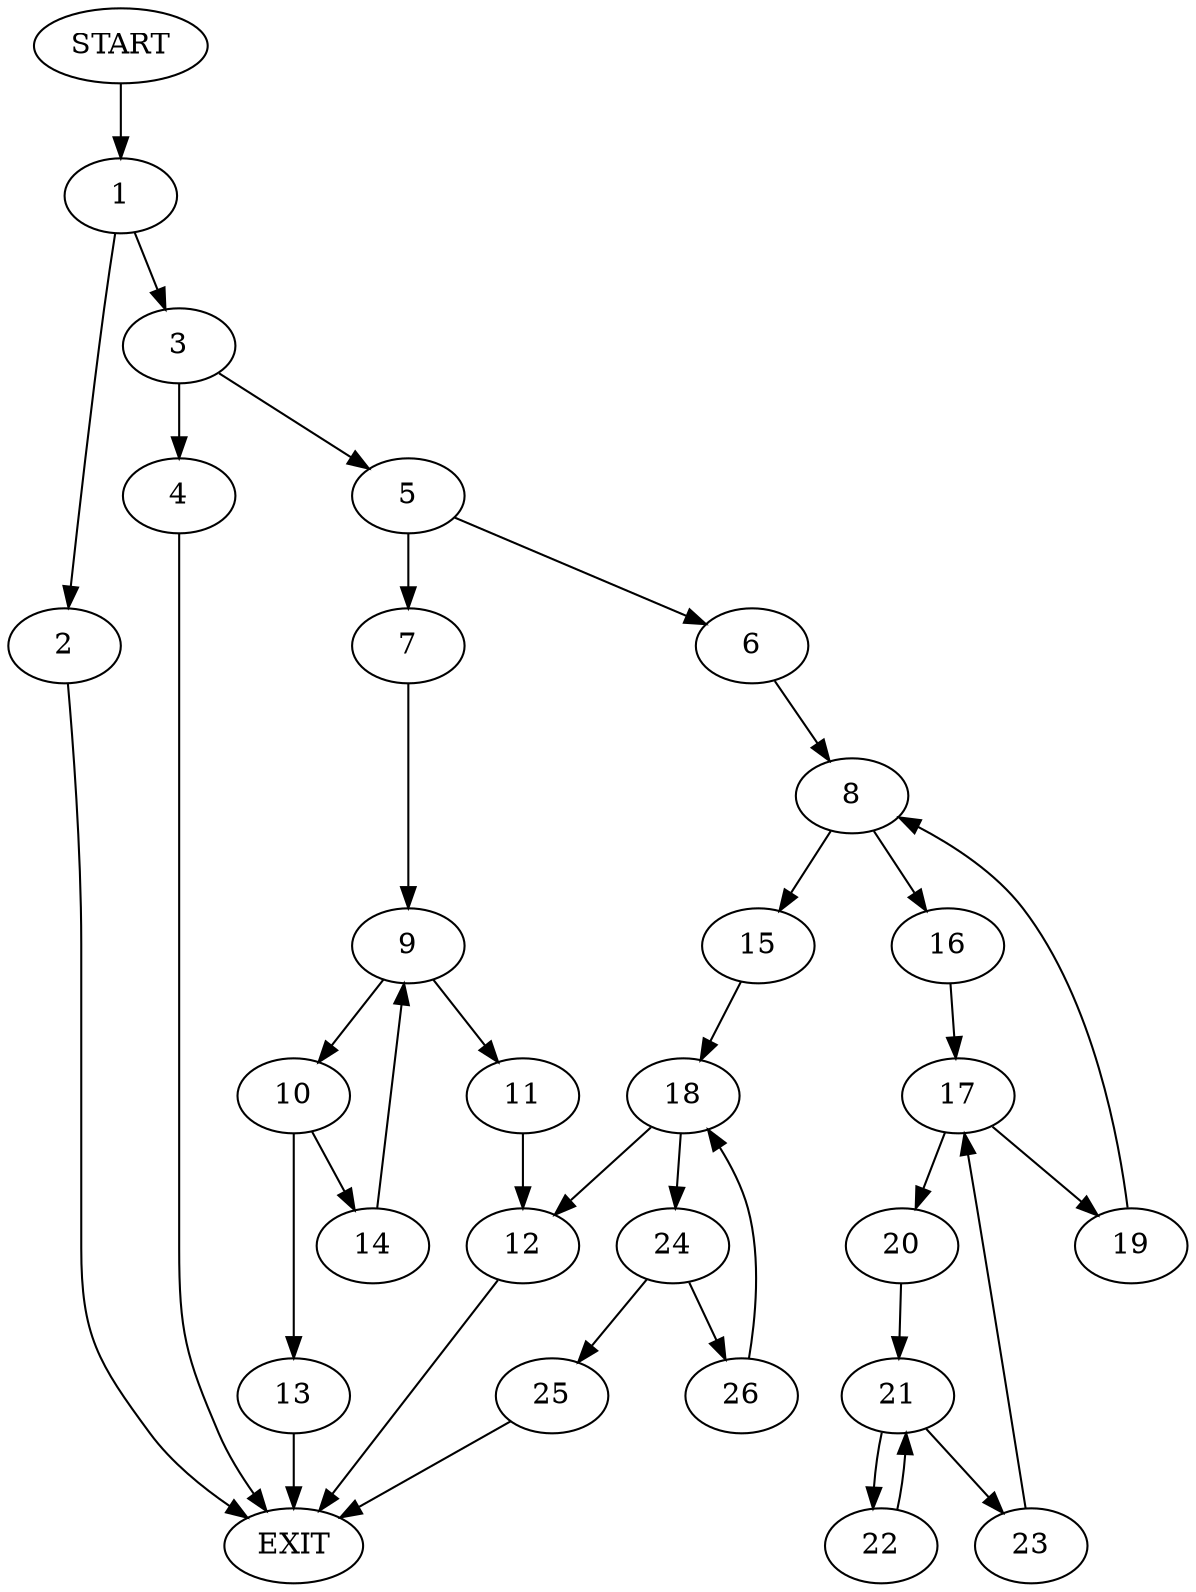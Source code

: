 digraph {
0 [label="START"]
27 [label="EXIT"]
0 -> 1
1 -> 2
1 -> 3
3 -> 4
3 -> 5
2 -> 27
5 -> 6
5 -> 7
4 -> 27
6 -> 8
7 -> 9
9 -> 10
9 -> 11
11 -> 12
10 -> 13
10 -> 14
14 -> 9
13 -> 27
12 -> 27
8 -> 15
8 -> 16
16 -> 17
15 -> 18
17 -> 19
17 -> 20
20 -> 21
19 -> 8
21 -> 22
21 -> 23
22 -> 21
23 -> 17
18 -> 12
18 -> 24
24 -> 25
24 -> 26
25 -> 27
26 -> 18
}
